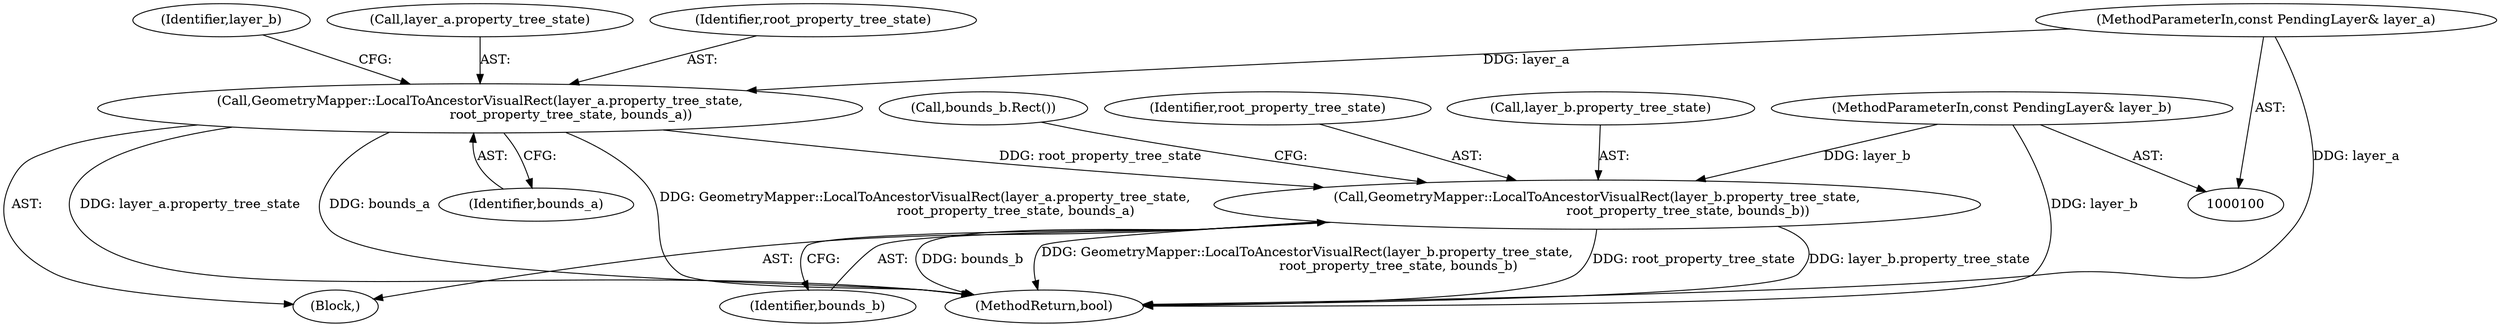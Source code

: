 digraph "1_Chrome_f911e11e7f6b5c0d6f5ee694a9871de6619889f7_23@del" {
"1000113" [label="(Call,GeometryMapper::LocalToAncestorVisualRect(layer_b.property_tree_state,\n                                            root_property_tree_state, bounds_b))"];
"1000102" [label="(MethodParameterIn,const PendingLayer& layer_b)"];
"1000106" [label="(Call,GeometryMapper::LocalToAncestorVisualRect(layer_a.property_tree_state,\n                                            root_property_tree_state, bounds_a))"];
"1000101" [label="(MethodParameterIn,const PendingLayer& layer_a)"];
"1000115" [label="(Identifier,layer_b)"];
"1000102" [label="(MethodParameterIn,const PendingLayer& layer_b)"];
"1000111" [label="(Identifier,bounds_a)"];
"1000117" [label="(Identifier,root_property_tree_state)"];
"1000107" [label="(Call,layer_a.property_tree_state)"];
"1000118" [label="(Identifier,bounds_b)"];
"1000114" [label="(Call,layer_b.property_tree_state)"];
"1000106" [label="(Call,GeometryMapper::LocalToAncestorVisualRect(layer_a.property_tree_state,\n                                            root_property_tree_state, bounds_a))"];
"1000103" [label="(Block,)"];
"1000122" [label="(MethodReturn,bool)"];
"1000113" [label="(Call,GeometryMapper::LocalToAncestorVisualRect(layer_b.property_tree_state,\n                                            root_property_tree_state, bounds_b))"];
"1000121" [label="(Call,bounds_b.Rect())"];
"1000110" [label="(Identifier,root_property_tree_state)"];
"1000101" [label="(MethodParameterIn,const PendingLayer& layer_a)"];
"1000113" -> "1000103"  [label="AST: "];
"1000113" -> "1000118"  [label="CFG: "];
"1000114" -> "1000113"  [label="AST: "];
"1000117" -> "1000113"  [label="AST: "];
"1000118" -> "1000113"  [label="AST: "];
"1000121" -> "1000113"  [label="CFG: "];
"1000113" -> "1000122"  [label="DDG: root_property_tree_state"];
"1000113" -> "1000122"  [label="DDG: layer_b.property_tree_state"];
"1000113" -> "1000122"  [label="DDG: bounds_b"];
"1000113" -> "1000122"  [label="DDG: GeometryMapper::LocalToAncestorVisualRect(layer_b.property_tree_state,\n                                            root_property_tree_state, bounds_b)"];
"1000102" -> "1000113"  [label="DDG: layer_b"];
"1000106" -> "1000113"  [label="DDG: root_property_tree_state"];
"1000102" -> "1000100"  [label="AST: "];
"1000102" -> "1000122"  [label="DDG: layer_b"];
"1000106" -> "1000103"  [label="AST: "];
"1000106" -> "1000111"  [label="CFG: "];
"1000107" -> "1000106"  [label="AST: "];
"1000110" -> "1000106"  [label="AST: "];
"1000111" -> "1000106"  [label="AST: "];
"1000115" -> "1000106"  [label="CFG: "];
"1000106" -> "1000122"  [label="DDG: layer_a.property_tree_state"];
"1000106" -> "1000122"  [label="DDG: bounds_a"];
"1000106" -> "1000122"  [label="DDG: GeometryMapper::LocalToAncestorVisualRect(layer_a.property_tree_state,\n                                            root_property_tree_state, bounds_a)"];
"1000101" -> "1000106"  [label="DDG: layer_a"];
"1000101" -> "1000100"  [label="AST: "];
"1000101" -> "1000122"  [label="DDG: layer_a"];
}
